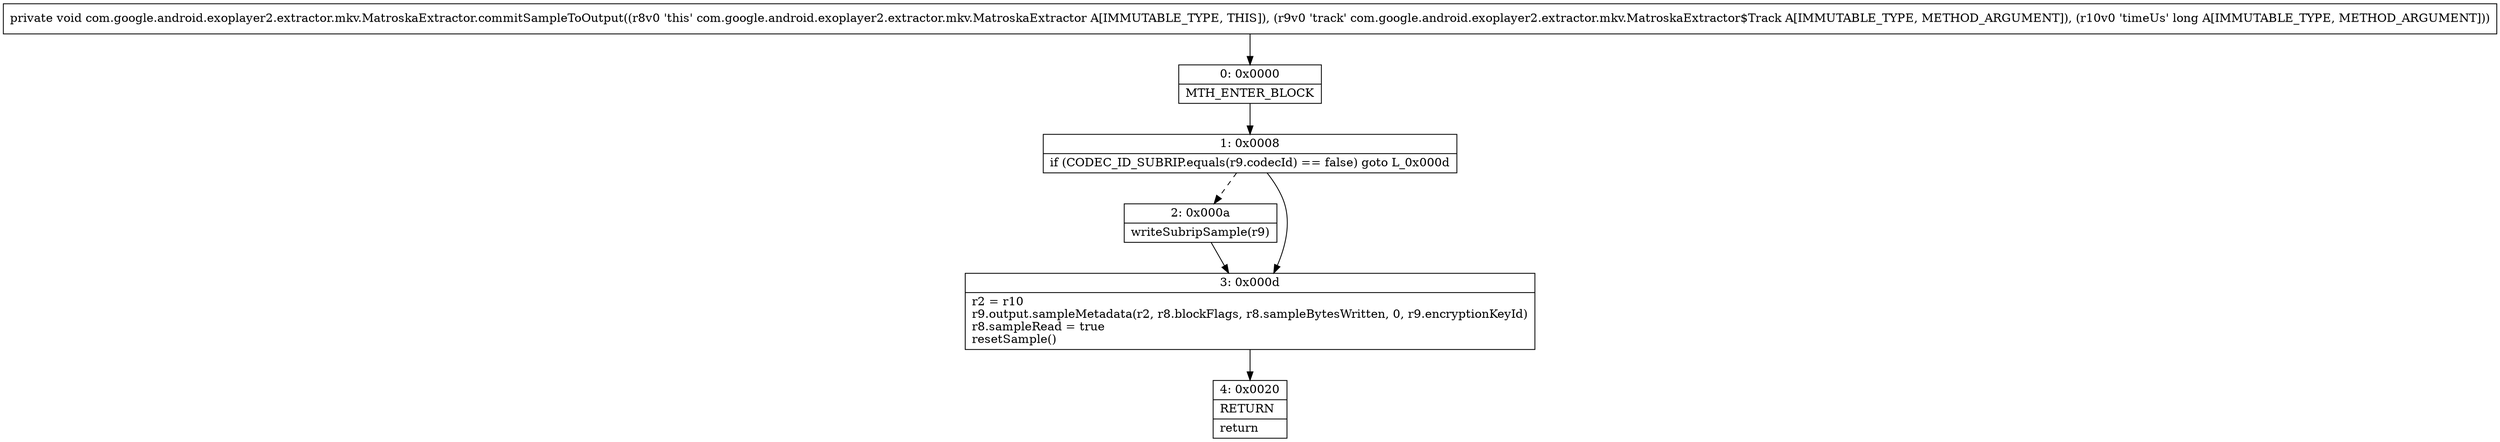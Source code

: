 digraph "CFG forcom.google.android.exoplayer2.extractor.mkv.MatroskaExtractor.commitSampleToOutput(Lcom\/google\/android\/exoplayer2\/extractor\/mkv\/MatroskaExtractor$Track;J)V" {
Node_0 [shape=record,label="{0\:\ 0x0000|MTH_ENTER_BLOCK\l}"];
Node_1 [shape=record,label="{1\:\ 0x0008|if (CODEC_ID_SUBRIP.equals(r9.codecId) == false) goto L_0x000d\l}"];
Node_2 [shape=record,label="{2\:\ 0x000a|writeSubripSample(r9)\l}"];
Node_3 [shape=record,label="{3\:\ 0x000d|r2 = r10\lr9.output.sampleMetadata(r2, r8.blockFlags, r8.sampleBytesWritten, 0, r9.encryptionKeyId)\lr8.sampleRead = true\lresetSample()\l}"];
Node_4 [shape=record,label="{4\:\ 0x0020|RETURN\l|return\l}"];
MethodNode[shape=record,label="{private void com.google.android.exoplayer2.extractor.mkv.MatroskaExtractor.commitSampleToOutput((r8v0 'this' com.google.android.exoplayer2.extractor.mkv.MatroskaExtractor A[IMMUTABLE_TYPE, THIS]), (r9v0 'track' com.google.android.exoplayer2.extractor.mkv.MatroskaExtractor$Track A[IMMUTABLE_TYPE, METHOD_ARGUMENT]), (r10v0 'timeUs' long A[IMMUTABLE_TYPE, METHOD_ARGUMENT])) }"];
MethodNode -> Node_0;
Node_0 -> Node_1;
Node_1 -> Node_2[style=dashed];
Node_1 -> Node_3;
Node_2 -> Node_3;
Node_3 -> Node_4;
}

